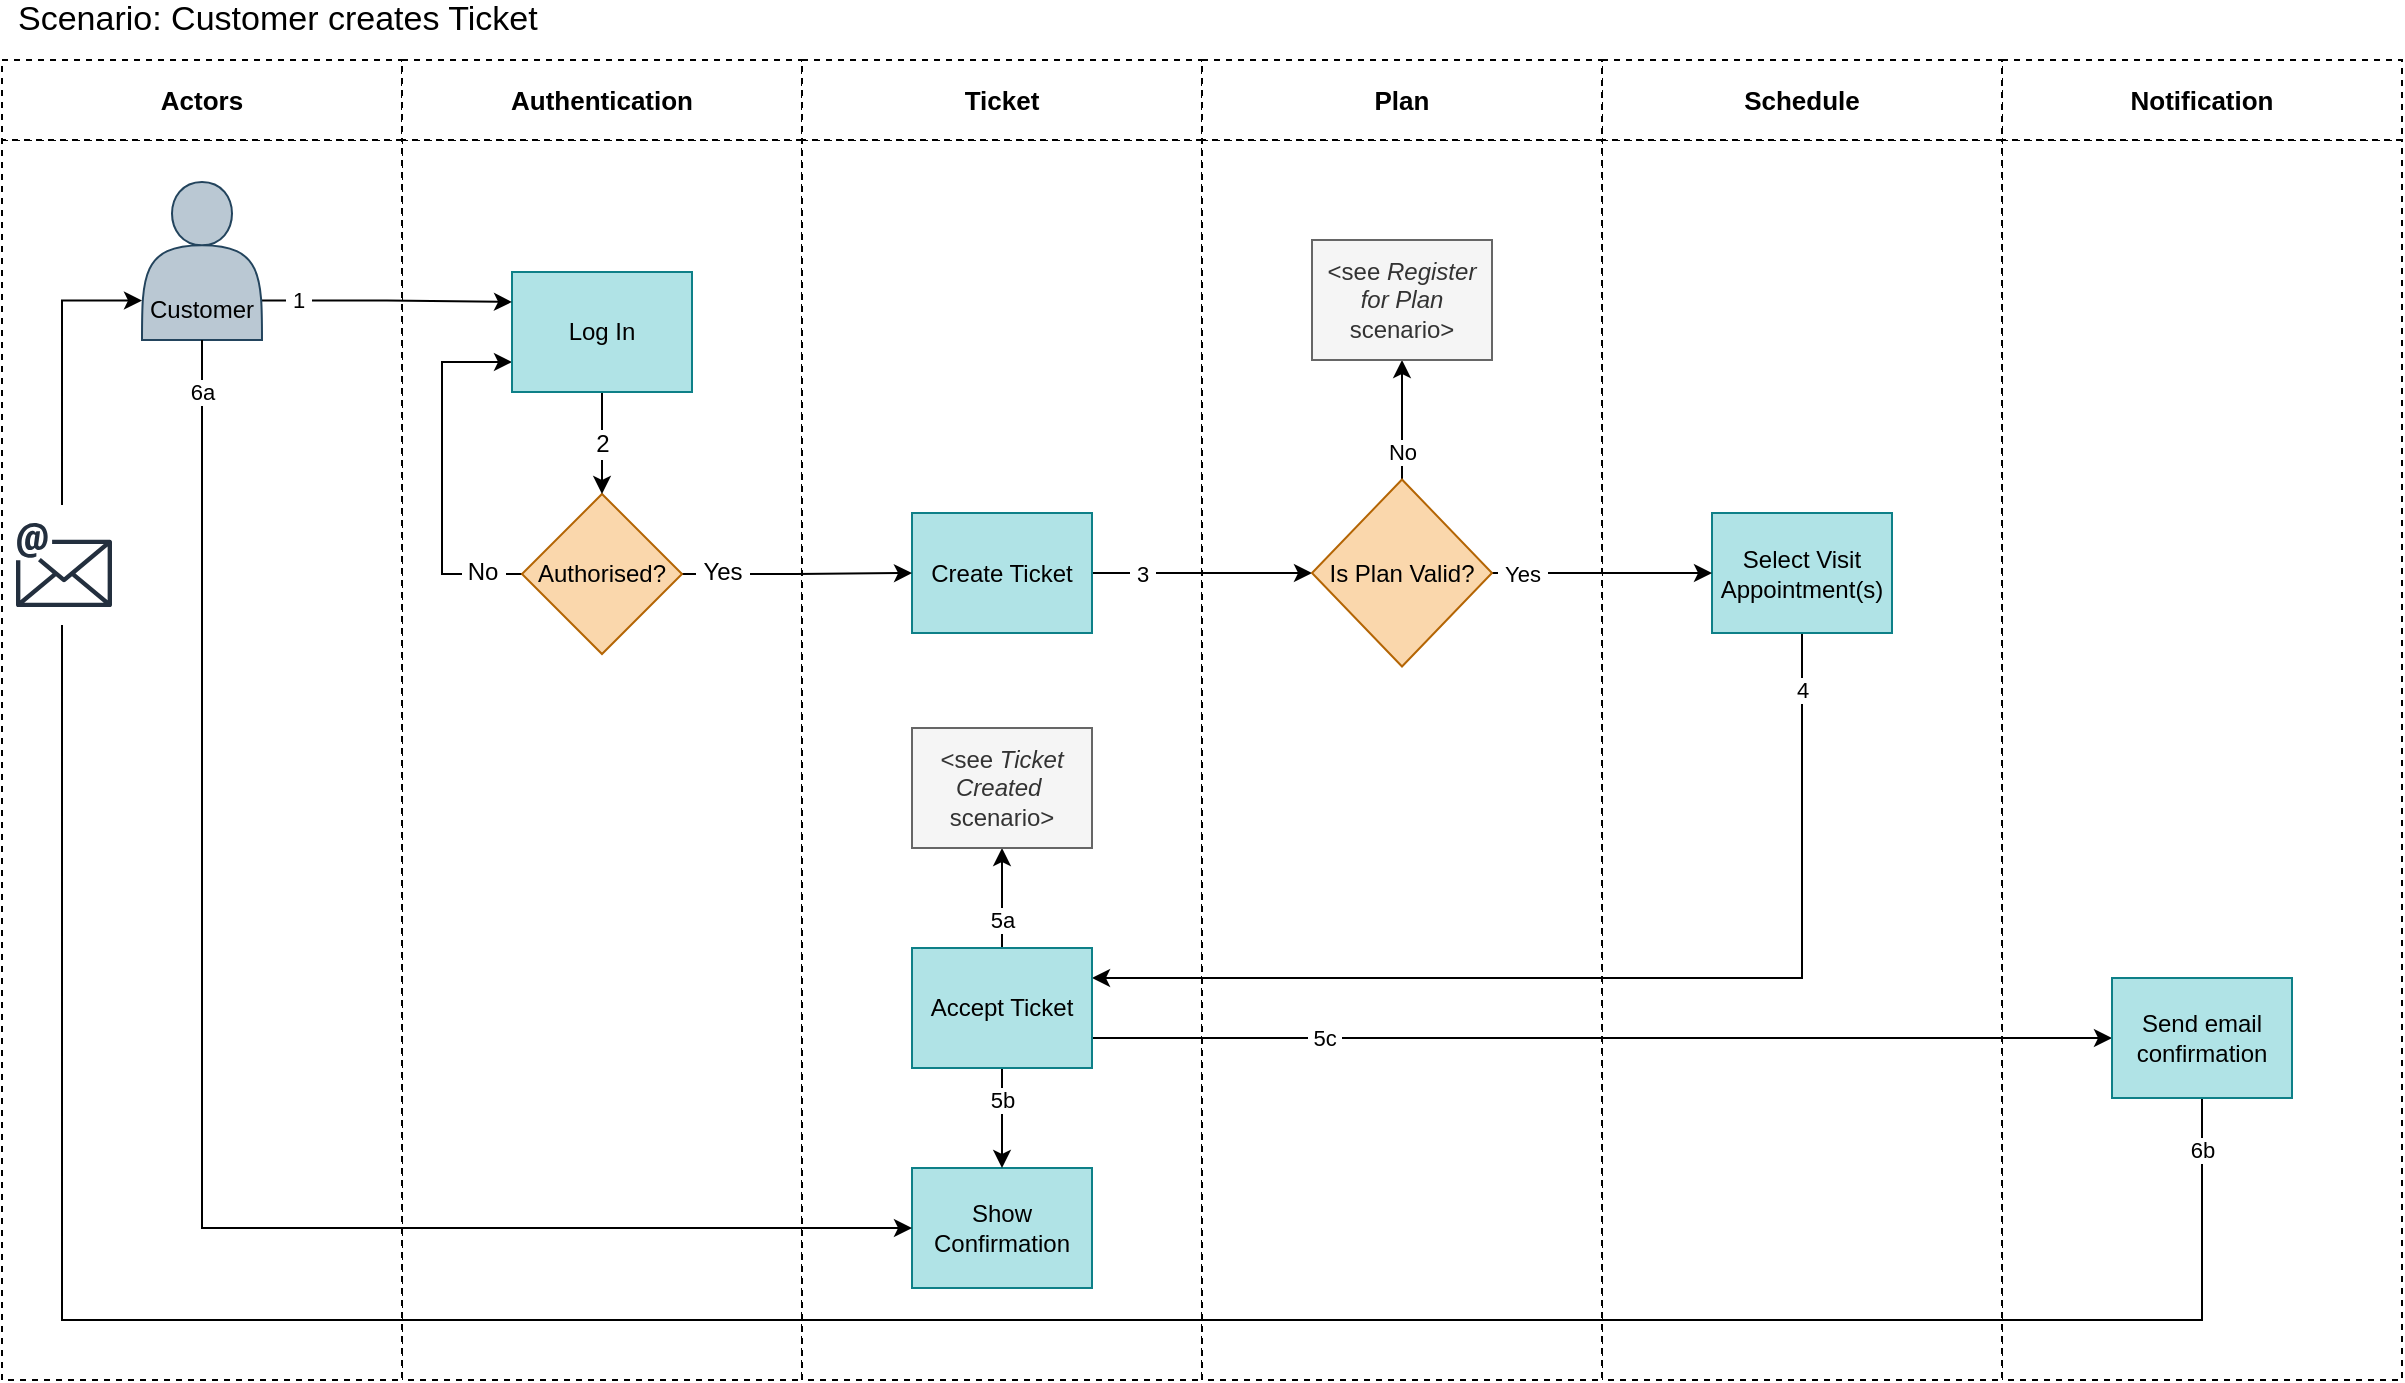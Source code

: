 <mxfile version="14.5.1" type="device"><diagram id="KcQXLABBQfCxchtLpEvZ" name="Page-1"><mxGraphModel dx="1008" dy="482" grid="1" gridSize="10" guides="1" tooltips="1" connect="1" arrows="1" fold="1" page="1" pageScale="1" pageWidth="1169" pageHeight="827" math="0" shadow="0"><root><mxCell id="0"/><mxCell id="1" parent="0"/><mxCell id="hXIyzzGrO3BVH6PVbHRy-10" value="" style="rounded=0;whiteSpace=wrap;html=1;strokeWidth=1;fontSize=12;fontColor=#000000;dashed=1;" parent="1" vertex="1"><mxGeometry x="1000" y="80" width="200" height="620" as="geometry"/></mxCell><mxCell id="hXIyzzGrO3BVH6PVbHRy-11" value="&lt;span style=&quot;font-size: 13px&quot;&gt;Notification&lt;/span&gt;" style="rounded=0;whiteSpace=wrap;html=1;dashed=1;fontSize=13;fontStyle=1;" parent="1" vertex="1"><mxGeometry x="1000" y="40" width="200" height="40" as="geometry"/></mxCell><mxCell id="hXIyzzGrO3BVH6PVbHRy-2" value="" style="rounded=0;whiteSpace=wrap;html=1;strokeWidth=1;fontSize=12;fontColor=#000000;dashed=1;" parent="1" vertex="1"><mxGeometry x="800" y="80" width="200" height="620" as="geometry"/></mxCell><mxCell id="hXIyzzGrO3BVH6PVbHRy-3" value="&lt;span style=&quot;font-size: 13px&quot;&gt;Schedule&lt;/span&gt;" style="rounded=0;whiteSpace=wrap;html=1;dashed=1;fontSize=13;fontStyle=1;" parent="1" vertex="1"><mxGeometry x="800" y="40" width="200" height="40" as="geometry"/></mxCell><mxCell id="DYwJf3tTDrJniAlkbqI9-62" value="" style="rounded=0;whiteSpace=wrap;html=1;strokeWidth=1;fontSize=12;fontColor=#000000;dashed=1;" parent="1" vertex="1"><mxGeometry x="200" y="80" width="200" height="620" as="geometry"/></mxCell><mxCell id="DYwJf3tTDrJniAlkbqI9-63" value="" style="rounded=0;whiteSpace=wrap;html=1;strokeWidth=1;fontSize=12;fontColor=#000000;dashed=1;" parent="1" vertex="1"><mxGeometry x="400" y="80" width="200" height="620" as="geometry"/></mxCell><mxCell id="DYwJf3tTDrJniAlkbqI9-64" value="" style="rounded=0;whiteSpace=wrap;html=1;strokeWidth=1;fontSize=12;fontColor=#000000;dashed=1;" parent="1" vertex="1"><mxGeometry x="600" y="80" width="200" height="620" as="geometry"/></mxCell><mxCell id="DYwJf3tTDrJniAlkbqI9-61" value="" style="rounded=0;whiteSpace=wrap;html=1;strokeWidth=1;fontSize=12;fontColor=#000000;dashed=1;" parent="1" vertex="1"><mxGeometry y="80" width="200" height="620" as="geometry"/></mxCell><mxCell id="hXIyzzGrO3BVH6PVbHRy-5" value="&amp;nbsp;3&amp;nbsp;" style="edgeStyle=orthogonalEdgeStyle;rounded=0;orthogonalLoop=1;jettySize=auto;html=1;entryX=0;entryY=0.5;entryDx=0;entryDy=0;entryPerimeter=0;" parent="1" source="D4QvEG-H9NFCPBNv5a7H-3" target="hXIyzzGrO3BVH6PVbHRy-4" edge="1"><mxGeometry x="-0.545" relative="1" as="geometry"><mxPoint as="offset"/></mxGeometry></mxCell><mxCell id="D4QvEG-H9NFCPBNv5a7H-3" value="Create Ticket" style="rounded=0;whiteSpace=wrap;html=1;fillColor=#b0e3e6;strokeColor=#0e8088;" parent="1" vertex="1"><mxGeometry x="455" y="266.5" width="90" height="60" as="geometry"/></mxCell><mxCell id="DYwJf3tTDrJniAlkbqI9-2" value="Actors" style="rounded=0;whiteSpace=wrap;html=1;dashed=1;fontSize=13;fontStyle=1;" parent="1" vertex="1"><mxGeometry y="40" width="200" height="40" as="geometry"/></mxCell><mxCell id="DYwJf3tTDrJniAlkbqI9-4" value="Scenario: Customer creates Ticket" style="text;html=1;strokeColor=none;fillColor=none;align=left;verticalAlign=middle;whiteSpace=wrap;rounded=0;fontColor=#000000;fontSize=17;" parent="1" vertex="1"><mxGeometry x="6" y="10" width="330" height="20" as="geometry"/></mxCell><mxCell id="DYwJf3tTDrJniAlkbqI9-19" value="&amp;nbsp;Yes&amp;nbsp;" style="edgeStyle=orthogonalEdgeStyle;rounded=0;orthogonalLoop=1;jettySize=auto;html=1;entryX=0;entryY=0.5;entryDx=0;entryDy=0;fontSize=12;fontColor=#000000;" parent="1" source="DYwJf3tTDrJniAlkbqI9-17" target="D4QvEG-H9NFCPBNv5a7H-3" edge="1"><mxGeometry x="-0.654" y="1" relative="1" as="geometry"><mxPoint as="offset"/></mxGeometry></mxCell><mxCell id="DYwJf3tTDrJniAlkbqI9-47" style="edgeStyle=orthogonalEdgeStyle;rounded=0;orthogonalLoop=1;jettySize=auto;html=1;entryX=0;entryY=0.75;entryDx=0;entryDy=0;fontSize=12;fontColor=#000000;exitX=0;exitY=0.5;exitDx=0;exitDy=0;exitPerimeter=0;" parent="1" source="DYwJf3tTDrJniAlkbqI9-17" target="DYwJf3tTDrJniAlkbqI9-43" edge="1"><mxGeometry relative="1" as="geometry"><Array as="points"><mxPoint x="220" y="297"/><mxPoint x="220" y="191"/></Array></mxGeometry></mxCell><mxCell id="DYwJf3tTDrJniAlkbqI9-48" value="&amp;nbsp;No&amp;nbsp;" style="edgeLabel;html=1;align=center;verticalAlign=middle;resizable=0;points=[];fontSize=12;fontColor=#000000;" parent="DYwJf3tTDrJniAlkbqI9-47" vertex="1" connectable="0"><mxGeometry x="0.099" y="2" relative="1" as="geometry"><mxPoint x="21.97" y="58.53" as="offset"/></mxGeometry></mxCell><mxCell id="DYwJf3tTDrJniAlkbqI9-17" value="Authorised?" style="strokeWidth=1;html=1;shape=mxgraph.flowchart.decision;whiteSpace=wrap;fontSize=12;fillColor=#fad7ac;strokeColor=#b46504;" parent="1" vertex="1"><mxGeometry x="260" y="257" width="80" height="80" as="geometry"/></mxCell><mxCell id="DYwJf3tTDrJniAlkbqI9-37" value="&lt;span style=&quot;font-size: 13px;&quot;&gt;Authentication&lt;/span&gt;" style="rounded=0;whiteSpace=wrap;html=1;dashed=1;fontSize=13;fontStyle=1;" parent="1" vertex="1"><mxGeometry x="200" y="40" width="200" height="40" as="geometry"/></mxCell><mxCell id="DYwJf3tTDrJniAlkbqI9-40" value="&lt;span style=&quot;font-size: 13px&quot;&gt;Ticket&lt;/span&gt;" style="rounded=0;whiteSpace=wrap;html=1;dashed=1;fontSize=13;fontStyle=1;" parent="1" vertex="1"><mxGeometry x="400" y="40" width="200" height="40" as="geometry"/></mxCell><mxCell id="DYwJf3tTDrJniAlkbqI9-41" value="&lt;span style=&quot;font-size: 13px&quot;&gt;Plan&lt;/span&gt;" style="rounded=0;whiteSpace=wrap;html=1;dashed=1;fontSize=13;fontStyle=1;" parent="1" vertex="1"><mxGeometry x="600" y="40" width="200" height="40" as="geometry"/></mxCell><mxCell id="DYwJf3tTDrJniAlkbqI9-65" value="2" style="edgeStyle=orthogonalEdgeStyle;rounded=0;jumpStyle=arc;jumpSize=12;orthogonalLoop=1;jettySize=auto;html=1;entryX=0.5;entryY=0;entryDx=0;entryDy=0;entryPerimeter=0;fontSize=12;fontColor=#000000;" parent="1" source="DYwJf3tTDrJniAlkbqI9-43" target="DYwJf3tTDrJniAlkbqI9-17" edge="1"><mxGeometry relative="1" as="geometry"/></mxCell><mxCell id="DYwJf3tTDrJniAlkbqI9-43" value="Log In" style="rounded=0;whiteSpace=wrap;html=1;fillColor=#b0e3e6;strokeColor=#0e8088;" parent="1" vertex="1"><mxGeometry x="255" y="146" width="90" height="60" as="geometry"/></mxCell><mxCell id="DYwJf3tTDrJniAlkbqI9-44" style="edgeStyle=orthogonalEdgeStyle;rounded=0;orthogonalLoop=1;jettySize=auto;html=1;exitX=1;exitY=0.75;exitDx=0;exitDy=0;entryX=0;entryY=0.25;entryDx=0;entryDy=0;fontSize=12;fontColor=#000000;" parent="1" source="D4QvEG-H9NFCPBNv5a7H-1" target="DYwJf3tTDrJniAlkbqI9-43" edge="1"><mxGeometry relative="1" as="geometry"/></mxCell><mxCell id="hXIyzzGrO3BVH6PVbHRy-20" value="&amp;nbsp;1&amp;nbsp;" style="edgeLabel;html=1;align=center;verticalAlign=middle;resizable=0;points=[];" parent="DYwJf3tTDrJniAlkbqI9-44" vertex="1" connectable="0"><mxGeometry x="-0.721" y="1" relative="1" as="geometry"><mxPoint as="offset"/></mxGeometry></mxCell><mxCell id="DYwJf3tTDrJniAlkbqI9-76" value="" style="group" parent="1" vertex="1" connectable="0"><mxGeometry x="70" y="101" width="60" height="79" as="geometry"/></mxCell><mxCell id="D4QvEG-H9NFCPBNv5a7H-1" value="" style="shape=actor;whiteSpace=wrap;html=1;fillColor=#bac8d3;strokeColor=#23445d;" parent="DYwJf3tTDrJniAlkbqI9-76" vertex="1"><mxGeometry width="60" height="79" as="geometry"/></mxCell><mxCell id="D4QvEG-H9NFCPBNv5a7H-10" value="Customer" style="text;html=1;strokeColor=none;fillColor=none;align=center;verticalAlign=middle;whiteSpace=wrap;rounded=0;" parent="DYwJf3tTDrJniAlkbqI9-76" vertex="1"><mxGeometry x="10" y="54" width="40" height="20" as="geometry"/></mxCell><mxCell id="hXIyzzGrO3BVH6PVbHRy-13" value="&amp;nbsp;5c&amp;nbsp;" style="edgeStyle=orthogonalEdgeStyle;rounded=0;orthogonalLoop=1;jettySize=auto;html=1;entryX=0;entryY=0.5;entryDx=0;entryDy=0;exitX=1;exitY=0.75;exitDx=0;exitDy=0;" parent="1" source="hXIyzzGrO3BVH6PVbHRy-25" target="hXIyzzGrO3BVH6PVbHRy-12" edge="1"><mxGeometry x="-0.548" relative="1" as="geometry"><mxPoint as="offset"/><Array as="points"><mxPoint x="1040" y="529"/><mxPoint x="1040" y="529"/></Array></mxGeometry></mxCell><mxCell id="hXIyzzGrO3BVH6PVbHRy-14" style="edgeStyle=orthogonalEdgeStyle;rounded=0;orthogonalLoop=1;jettySize=auto;html=1;entryX=1;entryY=0.25;entryDx=0;entryDy=0;" parent="1" source="hXIyzzGrO3BVH6PVbHRy-1" target="hXIyzzGrO3BVH6PVbHRy-25" edge="1"><mxGeometry relative="1" as="geometry"><Array as="points"><mxPoint x="900" y="499"/></Array></mxGeometry></mxCell><mxCell id="hXIyzzGrO3BVH6PVbHRy-21" value="4" style="edgeLabel;html=1;align=center;verticalAlign=middle;resizable=0;points=[];" parent="hXIyzzGrO3BVH6PVbHRy-14" vertex="1" connectable="0"><mxGeometry x="-0.893" relative="1" as="geometry"><mxPoint as="offset"/></mxGeometry></mxCell><mxCell id="hXIyzzGrO3BVH6PVbHRy-1" value="Select Visit Appointment(s)" style="rounded=0;whiteSpace=wrap;html=1;fillColor=#b0e3e6;strokeColor=#0e8088;" parent="1" vertex="1"><mxGeometry x="855" y="266.5" width="90" height="60" as="geometry"/></mxCell><mxCell id="hXIyzzGrO3BVH6PVbHRy-6" value="&amp;nbsp;Yes&amp;nbsp;" style="edgeStyle=orthogonalEdgeStyle;rounded=0;orthogonalLoop=1;jettySize=auto;html=1;entryX=0;entryY=0.5;entryDx=0;entryDy=0;" parent="1" source="hXIyzzGrO3BVH6PVbHRy-4" target="hXIyzzGrO3BVH6PVbHRy-1" edge="1"><mxGeometry x="-0.727" relative="1" as="geometry"><mxPoint as="offset"/></mxGeometry></mxCell><mxCell id="hXIyzzGrO3BVH6PVbHRy-8" value="No" style="edgeStyle=orthogonalEdgeStyle;rounded=0;orthogonalLoop=1;jettySize=auto;html=1;entryX=0.5;entryY=1;entryDx=0;entryDy=0;" parent="1" source="hXIyzzGrO3BVH6PVbHRy-4" target="hXIyzzGrO3BVH6PVbHRy-7" edge="1"><mxGeometry x="-0.526" relative="1" as="geometry"><mxPoint as="offset"/></mxGeometry></mxCell><mxCell id="hXIyzzGrO3BVH6PVbHRy-4" value="Is Plan Valid?" style="strokeWidth=1;html=1;shape=mxgraph.flowchart.decision;whiteSpace=wrap;fontSize=12;fillColor=#fad7ac;strokeColor=#b46504;" parent="1" vertex="1"><mxGeometry x="655" y="249.75" width="90" height="93.5" as="geometry"/></mxCell><mxCell id="hXIyzzGrO3BVH6PVbHRy-7" value="&amp;lt;see &lt;i&gt;Register for Plan&lt;/i&gt; scenario&amp;gt;" style="rounded=0;whiteSpace=wrap;html=1;fillColor=#f5f5f5;strokeColor=#666666;fontColor=#333333;" parent="1" vertex="1"><mxGeometry x="655" y="130" width="90" height="60" as="geometry"/></mxCell><mxCell id="hXIyzzGrO3BVH6PVbHRy-9" value="Show Confirmation" style="rounded=0;whiteSpace=wrap;html=1;fillColor=#b0e3e6;strokeColor=#0e8088;" parent="1" vertex="1"><mxGeometry x="455" y="594" width="90" height="60" as="geometry"/></mxCell><mxCell id="hXIyzzGrO3BVH6PVbHRy-15" style="edgeStyle=orthogonalEdgeStyle;rounded=0;orthogonalLoop=1;jettySize=auto;html=1;entryX=0;entryY=0.75;entryDx=0;entryDy=0;" parent="1" source="hXIyzzGrO3BVH6PVbHRy-12" target="D4QvEG-H9NFCPBNv5a7H-1" edge="1"><mxGeometry relative="1" as="geometry"><Array as="points"><mxPoint x="1100" y="670"/><mxPoint x="30" y="670"/><mxPoint x="30" y="160"/></Array></mxGeometry></mxCell><mxCell id="hXIyzzGrO3BVH6PVbHRy-23" value="6b" style="edgeLabel;html=1;align=center;verticalAlign=middle;resizable=0;points=[];" parent="hXIyzzGrO3BVH6PVbHRy-15" vertex="1" connectable="0"><mxGeometry x="-0.97" relative="1" as="geometry"><mxPoint as="offset"/></mxGeometry></mxCell><mxCell id="hXIyzzGrO3BVH6PVbHRy-12" value="Send email confirmation" style="rounded=0;whiteSpace=wrap;html=1;fillColor=#b0e3e6;strokeColor=#0e8088;" parent="1" vertex="1"><mxGeometry x="1055" y="499" width="90" height="60" as="geometry"/></mxCell><mxCell id="hXIyzzGrO3BVH6PVbHRy-16" value="" style="outlineConnect=0;fontColor=#232F3E;gradientColor=none;strokeColor=#232F3E;fillColor=#ffffff;dashed=0;verticalLabelPosition=bottom;verticalAlign=top;align=center;html=1;fontSize=12;fontStyle=0;aspect=fixed;shape=mxgraph.aws4.resourceIcon;resIcon=mxgraph.aws4.email;" parent="1" vertex="1"><mxGeometry x="1" y="262.5" width="60" height="60" as="geometry"/></mxCell><mxCell id="hXIyzzGrO3BVH6PVbHRy-19" style="edgeStyle=orthogonalEdgeStyle;rounded=0;orthogonalLoop=1;jettySize=auto;html=1;exitX=0.5;exitY=1;exitDx=0;exitDy=0;entryX=0;entryY=0.5;entryDx=0;entryDy=0;" parent="1" source="D4QvEG-H9NFCPBNv5a7H-1" target="hXIyzzGrO3BVH6PVbHRy-9" edge="1"><mxGeometry relative="1" as="geometry"/></mxCell><mxCell id="hXIyzzGrO3BVH6PVbHRy-24" value="6a" style="edgeLabel;html=1;align=center;verticalAlign=middle;resizable=0;points=[];" parent="hXIyzzGrO3BVH6PVbHRy-19" vertex="1" connectable="0"><mxGeometry x="-0.936" relative="1" as="geometry"><mxPoint as="offset"/></mxGeometry></mxCell><mxCell id="hXIyzzGrO3BVH6PVbHRy-28" value="5a" style="edgeStyle=orthogonalEdgeStyle;rounded=0;orthogonalLoop=1;jettySize=auto;html=1;exitX=0.5;exitY=0;exitDx=0;exitDy=0;entryX=0.5;entryY=1;entryDx=0;entryDy=0;" parent="1" source="hXIyzzGrO3BVH6PVbHRy-25" target="hXIyzzGrO3BVH6PVbHRy-27" edge="1"><mxGeometry x="-0.44" relative="1" as="geometry"><mxPoint as="offset"/></mxGeometry></mxCell><mxCell id="hXIyzzGrO3BVH6PVbHRy-29" value="5b" style="edgeStyle=orthogonalEdgeStyle;rounded=0;orthogonalLoop=1;jettySize=auto;html=1;exitX=0.5;exitY=1;exitDx=0;exitDy=0;entryX=0.5;entryY=0;entryDx=0;entryDy=0;" parent="1" source="hXIyzzGrO3BVH6PVbHRy-25" target="hXIyzzGrO3BVH6PVbHRy-9" edge="1"><mxGeometry x="-0.36" relative="1" as="geometry"><mxPoint as="offset"/></mxGeometry></mxCell><mxCell id="hXIyzzGrO3BVH6PVbHRy-25" value="Accept Ticket" style="rounded=0;whiteSpace=wrap;html=1;fillColor=#b0e3e6;strokeColor=#0e8088;" parent="1" vertex="1"><mxGeometry x="455" y="484" width="90" height="60" as="geometry"/></mxCell><mxCell id="hXIyzzGrO3BVH6PVbHRy-27" value="&amp;lt;see &lt;i&gt;Ticket Created&amp;nbsp;&lt;br&gt;&lt;/i&gt;scenario&amp;gt;" style="rounded=0;whiteSpace=wrap;html=1;fillColor=#f5f5f5;strokeColor=#666666;fontColor=#333333;" parent="1" vertex="1"><mxGeometry x="455" y="374" width="90" height="60" as="geometry"/></mxCell></root></mxGraphModel></diagram></mxfile>